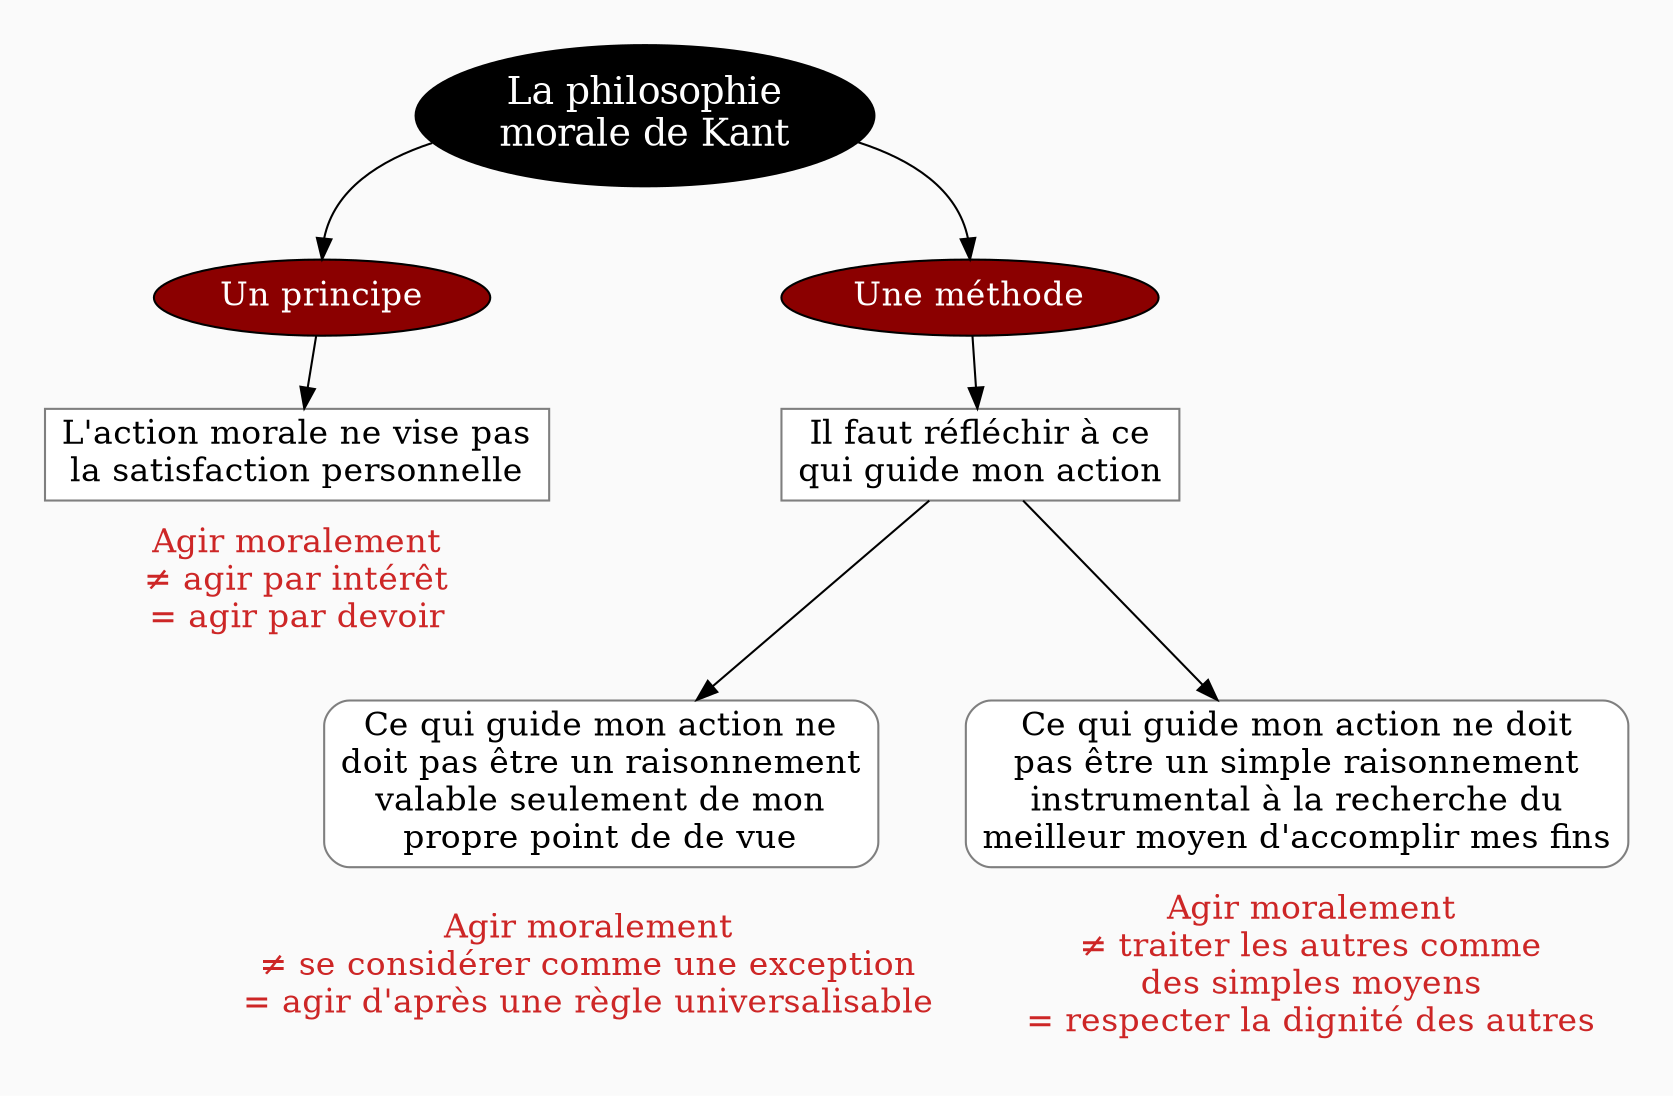 digraph G {
// Template : diagram
// Usage : 
//rankdir=LR
splines=true
//splines=curved
bgcolor=grey98
pad=0.3
style=filled
edge[minlen=4]
node[style=filled, fontcolor=white]
ranksep=0.1
nodesep=0.2

// NIVEAU 1
node[fillcolor=12, fontsize=18]
a1[label="La philosophie
morale de Kant"]

// NIVEAU 2
node[fillcolor=red4, fontsize=16]
a1->{
b1[label="Un principe"]    
b2[label="Une méthode"]
}[headport=n]

{rank=same;b1->b2[style=invis,minlen=10]}

node[fontcolor=black]
// NIVEAU 3 (sans intermédiaire)
node [shape=box, fillcolor=white, color=grey50]
// c1[label=""]
b1->c1
c1[label="L'action morale ne vise pas
la satisfaction personnelle"]
b2->c2
c2[label="Il faut réfléchir à ce
qui guide mon action"]


{rank=same;c1->c2[style=invis,minlen=8]}

// INTERMÉDIAIRE AVANT NIVEAU 3
node[fillcolor=grey78, shape=oval]
// [arrowhead=none]
// bc1[label=""]

// NIVEAU 3 (avec intermédiaire)
node[fillcolor=white, shape=box, color=grey50]
// c1[label=""]

// NIVEAU 4
node[style="filled,rounded", fillcolor=white, shape=box, color=grey50]
// d1[label=""]

c2->{d1,d2}
d1[label="Ce qui guide mon action ne
doit pas être un raisonnement
valable seulement de mon
propre point de de vue"]
d2[label="Ce qui guide mon action ne doit
pas être un simple raisonnement
instrumental à la recherche du
meilleur moyen d'accomplir mes fins"]


{rank=same;d1->d2[style=invis,minlen=3]}

// ÉTIQUETTES EN ROUGE
node[shape=plaintext, fontcolor=firebrick3, fillcolor=grey98]
// e1[label=< <B>= Titre</B><BR /><BR />Contenu<BR /> >]
// e1[label=""]
// ->e1[minlen=1, style=invis]

e1[label="Agir moralement
≠ agir par intérêt
= agir par devoir"]
c1->e1[minlen=1, style=invis]

e2[label="Agir moralement
≠ se considérer comme une exception
= agir d'après une règle universalisable"]
d1->e2[minlen=1, style=invis]

e3[label="Agir moralement
≠ traiter les autres comme
des simples moyens
= respecter la dignité des autres"]
d2->e3[minlen=1, style=invis]

{rank=same;e2->e3[style=invis,minlen=2]}

// REMARQUES EN BLEU
node[color=blue, shape=box, margin=0.07, fontcolor=black, fontsize=12, style="dashed", penwidth=0.6]
edge[color=blue, arrowhead="none", xlabel="", style="dashed", penwidth=0.6]
// r1[label=""]
// {rank=same;->r1}
// {rank=same;r1->[dir=back]}

}
